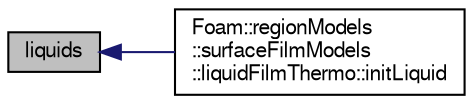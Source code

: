 digraph "liquids"
{
  bgcolor="transparent";
  edge [fontname="FreeSans",fontsize="10",labelfontname="FreeSans",labelfontsize="10"];
  node [fontname="FreeSans",fontsize="10",shape=record];
  rankdir="LR";
  Node1 [label="liquids",height=0.2,width=0.4,color="black", fillcolor="grey75", style="filled" fontcolor="black"];
  Node1 -> Node2 [dir="back",color="midnightblue",fontsize="10",style="solid",fontname="FreeSans"];
  Node2 [label="Foam::regionModels\l::surfaceFilmModels\l::liquidFilmThermo::initLiquid",height=0.2,width=0.4,color="black",URL="$a01319.html#a5673e50c4f933c26fce60fdc3fb74323",tooltip="Initialise the liquid pointer. "];
}
